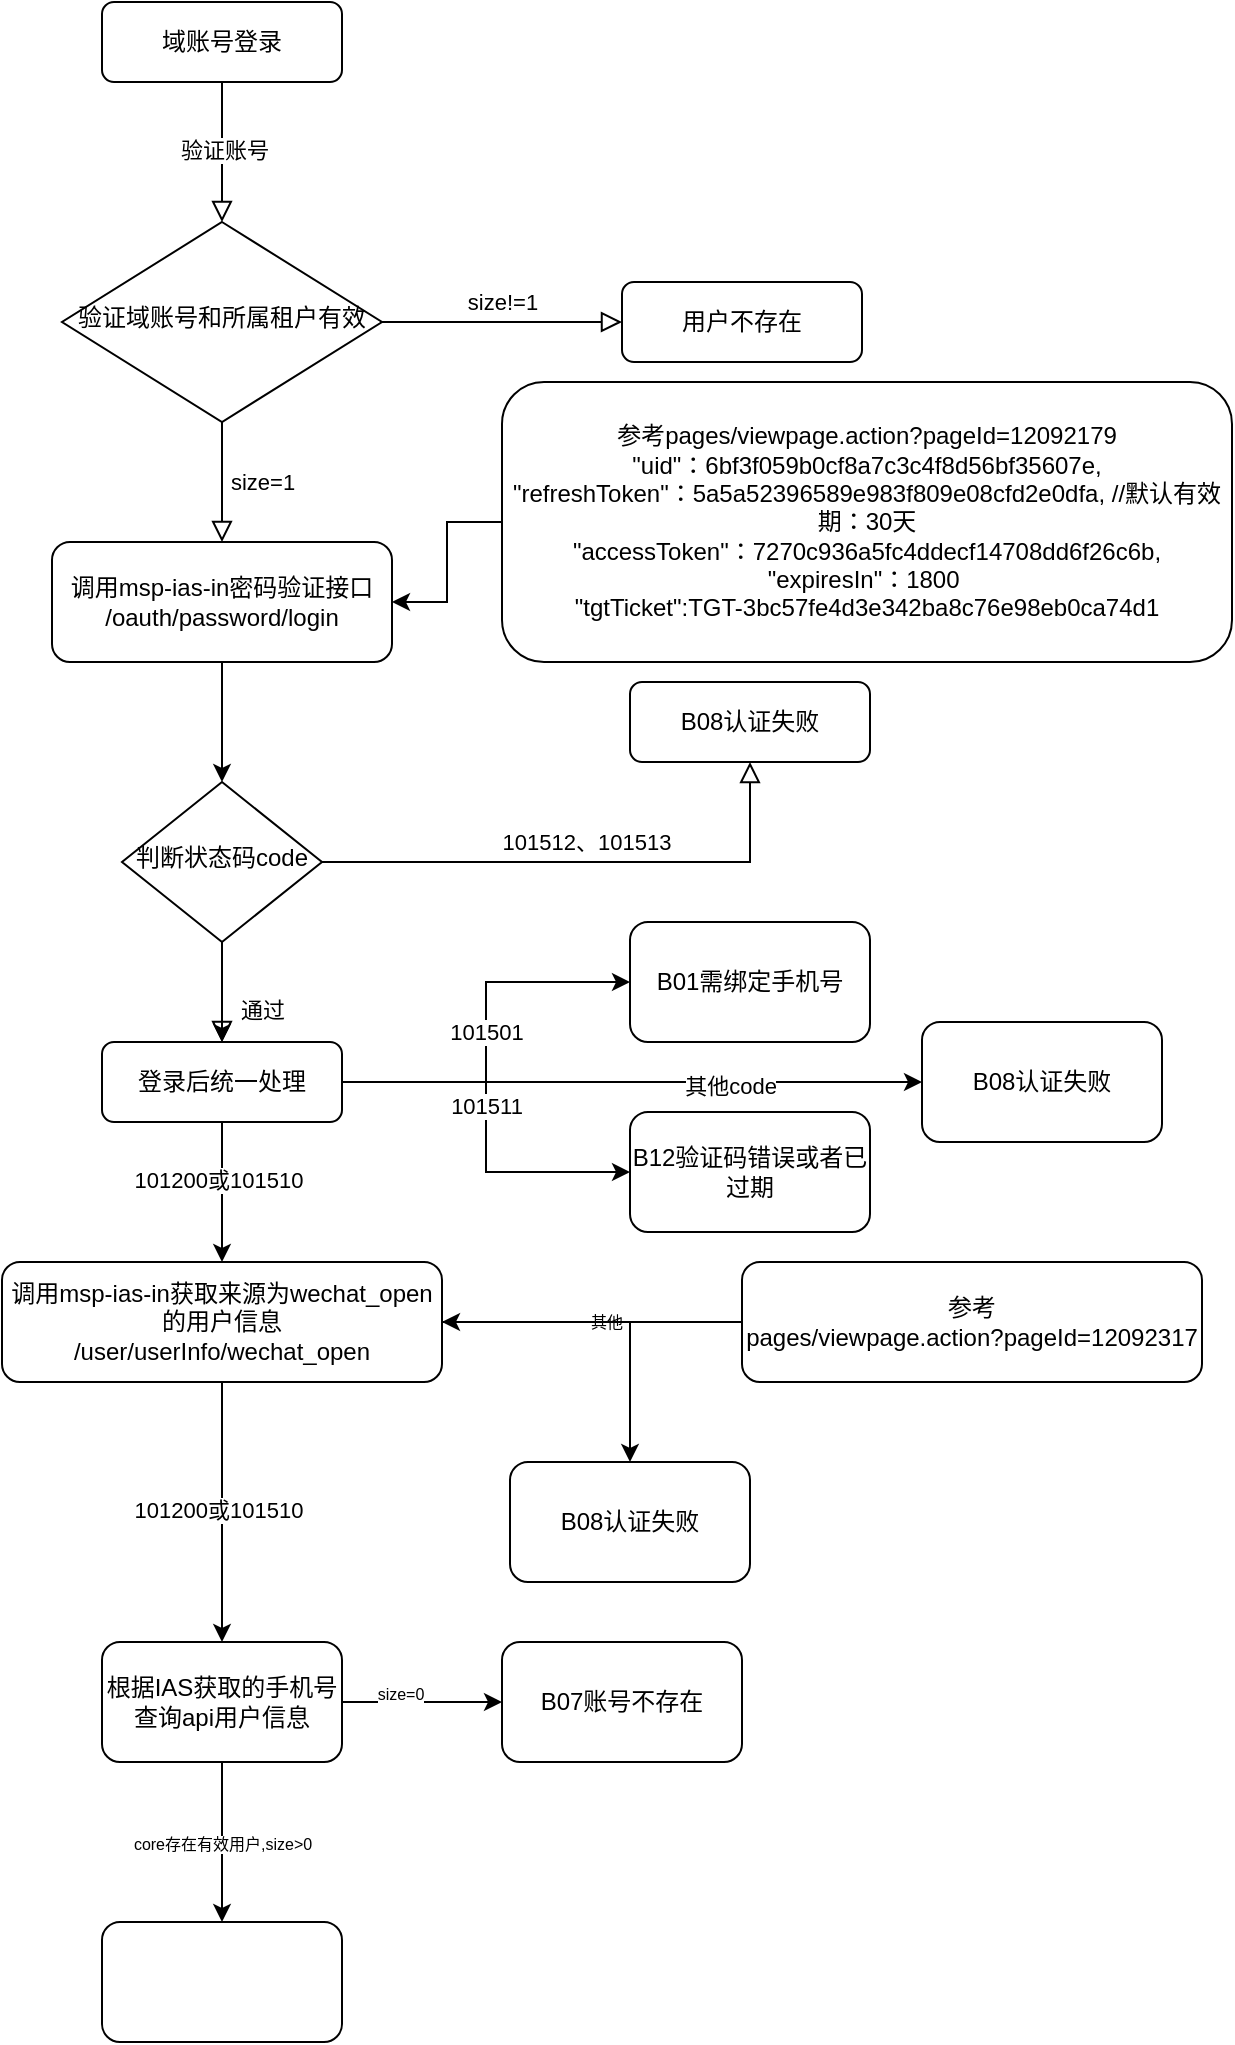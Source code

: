 <mxfile version="20.2.3" type="github">
  <diagram id="C5RBs43oDa-KdzZeNtuy" name="域账号登录流程">
    <mxGraphModel dx="1186" dy="739" grid="1" gridSize="10" guides="1" tooltips="1" connect="1" arrows="1" fold="1" page="1" pageScale="1" pageWidth="827" pageHeight="1169" math="0" shadow="0">
      <root>
        <mxCell id="WIyWlLk6GJQsqaUBKTNV-0" />
        <mxCell id="WIyWlLk6GJQsqaUBKTNV-1" parent="WIyWlLk6GJQsqaUBKTNV-0" />
        <mxCell id="WIyWlLk6GJQsqaUBKTNV-2" value="" style="rounded=0;html=1;jettySize=auto;orthogonalLoop=1;fontSize=11;endArrow=block;endFill=0;endSize=8;strokeWidth=1;shadow=0;labelBackgroundColor=none;edgeStyle=orthogonalEdgeStyle;" parent="WIyWlLk6GJQsqaUBKTNV-1" source="WIyWlLk6GJQsqaUBKTNV-3" target="WIyWlLk6GJQsqaUBKTNV-6" edge="1">
          <mxGeometry relative="1" as="geometry" />
        </mxCell>
        <mxCell id="Pwr3lfbOpaO_ZtEorQ9C-0" value="验证账号" style="edgeLabel;html=1;align=center;verticalAlign=middle;resizable=0;points=[];" vertex="1" connectable="0" parent="WIyWlLk6GJQsqaUBKTNV-2">
          <mxGeometry x="-0.029" y="1" relative="1" as="geometry">
            <mxPoint as="offset" />
          </mxGeometry>
        </mxCell>
        <mxCell id="WIyWlLk6GJQsqaUBKTNV-3" value="域账号登录" style="rounded=1;whiteSpace=wrap;html=1;fontSize=12;glass=0;strokeWidth=1;shadow=0;" parent="WIyWlLk6GJQsqaUBKTNV-1" vertex="1">
          <mxGeometry x="150" y="30" width="120" height="40" as="geometry" />
        </mxCell>
        <mxCell id="WIyWlLk6GJQsqaUBKTNV-4" value="size=1" style="rounded=0;html=1;jettySize=auto;orthogonalLoop=1;fontSize=11;endArrow=block;endFill=0;endSize=8;strokeWidth=1;shadow=0;labelBackgroundColor=none;edgeStyle=orthogonalEdgeStyle;entryX=0.5;entryY=0;entryDx=0;entryDy=0;" parent="WIyWlLk6GJQsqaUBKTNV-1" source="WIyWlLk6GJQsqaUBKTNV-6" target="Pwr3lfbOpaO_ZtEorQ9C-2" edge="1">
          <mxGeometry y="20" relative="1" as="geometry">
            <mxPoint as="offset" />
            <mxPoint x="200" y="340" as="targetPoint" />
          </mxGeometry>
        </mxCell>
        <mxCell id="WIyWlLk6GJQsqaUBKTNV-5" value="size!=1" style="edgeStyle=orthogonalEdgeStyle;rounded=0;html=1;jettySize=auto;orthogonalLoop=1;fontSize=11;endArrow=block;endFill=0;endSize=8;strokeWidth=1;shadow=0;labelBackgroundColor=none;" parent="WIyWlLk6GJQsqaUBKTNV-1" source="WIyWlLk6GJQsqaUBKTNV-6" target="WIyWlLk6GJQsqaUBKTNV-7" edge="1">
          <mxGeometry y="10" relative="1" as="geometry">
            <mxPoint as="offset" />
          </mxGeometry>
        </mxCell>
        <mxCell id="WIyWlLk6GJQsqaUBKTNV-6" value="验证域账号和所属租户有效" style="rhombus;whiteSpace=wrap;html=1;shadow=0;fontFamily=Helvetica;fontSize=12;align=center;strokeWidth=1;spacing=6;spacingTop=-4;" parent="WIyWlLk6GJQsqaUBKTNV-1" vertex="1">
          <mxGeometry x="130" y="140" width="160" height="100" as="geometry" />
        </mxCell>
        <mxCell id="WIyWlLk6GJQsqaUBKTNV-7" value="用户不存在" style="rounded=1;whiteSpace=wrap;html=1;fontSize=12;glass=0;strokeWidth=1;shadow=0;" parent="WIyWlLk6GJQsqaUBKTNV-1" vertex="1">
          <mxGeometry x="410" y="170" width="120" height="40" as="geometry" />
        </mxCell>
        <mxCell id="WIyWlLk6GJQsqaUBKTNV-8" value="通过" style="rounded=0;html=1;jettySize=auto;orthogonalLoop=1;fontSize=11;endArrow=block;endFill=0;endSize=8;strokeWidth=1;shadow=0;labelBackgroundColor=none;edgeStyle=orthogonalEdgeStyle;" parent="WIyWlLk6GJQsqaUBKTNV-1" source="WIyWlLk6GJQsqaUBKTNV-10" target="WIyWlLk6GJQsqaUBKTNV-11" edge="1">
          <mxGeometry x="0.333" y="20" relative="1" as="geometry">
            <mxPoint as="offset" />
          </mxGeometry>
        </mxCell>
        <mxCell id="WIyWlLk6GJQsqaUBKTNV-9" value="101512、101513" style="edgeStyle=orthogonalEdgeStyle;rounded=0;html=1;jettySize=auto;orthogonalLoop=1;fontSize=11;endArrow=block;endFill=0;endSize=8;strokeWidth=1;shadow=0;labelBackgroundColor=none;" parent="WIyWlLk6GJQsqaUBKTNV-1" source="WIyWlLk6GJQsqaUBKTNV-10" target="WIyWlLk6GJQsqaUBKTNV-12" edge="1">
          <mxGeometry y="10" relative="1" as="geometry">
            <mxPoint as="offset" />
          </mxGeometry>
        </mxCell>
        <mxCell id="4ldWUYvqaVlXKZqbolRm-0" value="" style="edgeStyle=orthogonalEdgeStyle;rounded=0;orthogonalLoop=1;jettySize=auto;html=1;" parent="WIyWlLk6GJQsqaUBKTNV-1" source="WIyWlLk6GJQsqaUBKTNV-10" target="WIyWlLk6GJQsqaUBKTNV-11" edge="1">
          <mxGeometry relative="1" as="geometry" />
        </mxCell>
        <mxCell id="WIyWlLk6GJQsqaUBKTNV-10" value="判断状态码code" style="rhombus;whiteSpace=wrap;html=1;shadow=0;fontFamily=Helvetica;fontSize=12;align=center;strokeWidth=1;spacing=6;spacingTop=-4;" parent="WIyWlLk6GJQsqaUBKTNV-1" vertex="1">
          <mxGeometry x="160" y="420" width="100" height="80" as="geometry" />
        </mxCell>
        <mxCell id="Pwr3lfbOpaO_ZtEorQ9C-6" value="101501" style="edgeStyle=orthogonalEdgeStyle;rounded=0;orthogonalLoop=1;jettySize=auto;html=1;" edge="1" parent="WIyWlLk6GJQsqaUBKTNV-1" source="WIyWlLk6GJQsqaUBKTNV-11" target="Pwr3lfbOpaO_ZtEorQ9C-5">
          <mxGeometry relative="1" as="geometry" />
        </mxCell>
        <mxCell id="Pwr3lfbOpaO_ZtEorQ9C-8" value="" style="edgeStyle=orthogonalEdgeStyle;rounded=0;orthogonalLoop=1;jettySize=auto;html=1;" edge="1" parent="WIyWlLk6GJQsqaUBKTNV-1" source="WIyWlLk6GJQsqaUBKTNV-11" target="Pwr3lfbOpaO_ZtEorQ9C-7">
          <mxGeometry relative="1" as="geometry" />
        </mxCell>
        <mxCell id="Pwr3lfbOpaO_ZtEorQ9C-9" value="101511" style="edgeLabel;html=1;align=center;verticalAlign=middle;resizable=0;points=[];" vertex="1" connectable="0" parent="Pwr3lfbOpaO_ZtEorQ9C-8">
          <mxGeometry x="-0.114" relative="1" as="geometry">
            <mxPoint as="offset" />
          </mxGeometry>
        </mxCell>
        <mxCell id="Pwr3lfbOpaO_ZtEorQ9C-11" value="" style="edgeStyle=orthogonalEdgeStyle;rounded=0;orthogonalLoop=1;jettySize=auto;html=1;" edge="1" parent="WIyWlLk6GJQsqaUBKTNV-1" source="WIyWlLk6GJQsqaUBKTNV-11" target="Pwr3lfbOpaO_ZtEorQ9C-10">
          <mxGeometry relative="1" as="geometry" />
        </mxCell>
        <mxCell id="Pwr3lfbOpaO_ZtEorQ9C-15" value="101200或101510" style="edgeLabel;html=1;align=center;verticalAlign=middle;resizable=0;points=[];" vertex="1" connectable="0" parent="Pwr3lfbOpaO_ZtEorQ9C-11">
          <mxGeometry x="-0.186" y="-2" relative="1" as="geometry">
            <mxPoint as="offset" />
          </mxGeometry>
        </mxCell>
        <mxCell id="Pwr3lfbOpaO_ZtEorQ9C-13" value="" style="edgeStyle=orthogonalEdgeStyle;rounded=0;orthogonalLoop=1;jettySize=auto;html=1;" edge="1" parent="WIyWlLk6GJQsqaUBKTNV-1" source="WIyWlLk6GJQsqaUBKTNV-11" target="Pwr3lfbOpaO_ZtEorQ9C-12">
          <mxGeometry relative="1" as="geometry" />
        </mxCell>
        <mxCell id="Pwr3lfbOpaO_ZtEorQ9C-14" value="其他code" style="edgeLabel;html=1;align=center;verticalAlign=middle;resizable=0;points=[];" vertex="1" connectable="0" parent="Pwr3lfbOpaO_ZtEorQ9C-13">
          <mxGeometry x="0.338" y="-1" relative="1" as="geometry">
            <mxPoint y="1" as="offset" />
          </mxGeometry>
        </mxCell>
        <mxCell id="WIyWlLk6GJQsqaUBKTNV-11" value="登录后统一处理" style="rounded=1;whiteSpace=wrap;html=1;fontSize=12;glass=0;strokeWidth=1;shadow=0;" parent="WIyWlLk6GJQsqaUBKTNV-1" vertex="1">
          <mxGeometry x="150" y="550" width="120" height="40" as="geometry" />
        </mxCell>
        <mxCell id="WIyWlLk6GJQsqaUBKTNV-12" value="B08认证失败" style="rounded=1;whiteSpace=wrap;html=1;fontSize=12;glass=0;strokeWidth=1;shadow=0;" parent="WIyWlLk6GJQsqaUBKTNV-1" vertex="1">
          <mxGeometry x="414" y="370" width="120" height="40" as="geometry" />
        </mxCell>
        <mxCell id="Pwr3lfbOpaO_ZtEorQ9C-3" value="" style="edgeStyle=orthogonalEdgeStyle;rounded=0;orthogonalLoop=1;jettySize=auto;html=1;" edge="1" parent="WIyWlLk6GJQsqaUBKTNV-1" source="Pwr3lfbOpaO_ZtEorQ9C-2" target="WIyWlLk6GJQsqaUBKTNV-10">
          <mxGeometry relative="1" as="geometry" />
        </mxCell>
        <mxCell id="Pwr3lfbOpaO_ZtEorQ9C-2" value="调用msp-ias-in密码验证接口&lt;br&gt;/oauth/password/login" style="rounded=1;whiteSpace=wrap;html=1;" vertex="1" parent="WIyWlLk6GJQsqaUBKTNV-1">
          <mxGeometry x="125" y="300" width="170" height="60" as="geometry" />
        </mxCell>
        <mxCell id="Pwr3lfbOpaO_ZtEorQ9C-5" value="B01需绑定手机号" style="whiteSpace=wrap;html=1;rounded=1;glass=0;strokeWidth=1;shadow=0;" vertex="1" parent="WIyWlLk6GJQsqaUBKTNV-1">
          <mxGeometry x="414" y="490" width="120" height="60" as="geometry" />
        </mxCell>
        <mxCell id="Pwr3lfbOpaO_ZtEorQ9C-7" value="B12验证码错误或者已过期" style="whiteSpace=wrap;html=1;rounded=1;glass=0;strokeWidth=1;shadow=0;" vertex="1" parent="WIyWlLk6GJQsqaUBKTNV-1">
          <mxGeometry x="414" y="585" width="120" height="60" as="geometry" />
        </mxCell>
        <mxCell id="Pwr3lfbOpaO_ZtEorQ9C-24" value="" style="edgeStyle=orthogonalEdgeStyle;rounded=0;orthogonalLoop=1;jettySize=auto;html=1;fontSize=8;" edge="1" parent="WIyWlLk6GJQsqaUBKTNV-1" source="Pwr3lfbOpaO_ZtEorQ9C-10" target="Pwr3lfbOpaO_ZtEorQ9C-23">
          <mxGeometry relative="1" as="geometry" />
        </mxCell>
        <mxCell id="Pwr3lfbOpaO_ZtEorQ9C-25" value="&lt;span style=&quot;font-size: 11px;&quot;&gt;101200或101510&lt;/span&gt;" style="edgeLabel;html=1;align=center;verticalAlign=middle;resizable=0;points=[];fontSize=8;" vertex="1" connectable="0" parent="Pwr3lfbOpaO_ZtEorQ9C-24">
          <mxGeometry x="-0.025" y="-2" relative="1" as="geometry">
            <mxPoint as="offset" />
          </mxGeometry>
        </mxCell>
        <mxCell id="Pwr3lfbOpaO_ZtEorQ9C-27" value="其他" style="edgeStyle=orthogonalEdgeStyle;rounded=0;orthogonalLoop=1;jettySize=auto;html=1;fontSize=8;" edge="1" parent="WIyWlLk6GJQsqaUBKTNV-1" source="Pwr3lfbOpaO_ZtEorQ9C-10" target="Pwr3lfbOpaO_ZtEorQ9C-26">
          <mxGeometry relative="1" as="geometry" />
        </mxCell>
        <mxCell id="Pwr3lfbOpaO_ZtEorQ9C-10" value="调用msp-ias-in获取来源为wechat_open的用户信息&lt;br&gt;/user/userInfo/wechat_open" style="whiteSpace=wrap;html=1;rounded=1;glass=0;strokeWidth=1;shadow=0;" vertex="1" parent="WIyWlLk6GJQsqaUBKTNV-1">
          <mxGeometry x="100" y="660" width="220" height="60" as="geometry" />
        </mxCell>
        <mxCell id="Pwr3lfbOpaO_ZtEorQ9C-12" value="B08认证失败" style="whiteSpace=wrap;html=1;rounded=1;glass=0;strokeWidth=1;shadow=0;" vertex="1" parent="WIyWlLk6GJQsqaUBKTNV-1">
          <mxGeometry x="560" y="540" width="120" height="60" as="geometry" />
        </mxCell>
        <mxCell id="Pwr3lfbOpaO_ZtEorQ9C-19" style="edgeStyle=orthogonalEdgeStyle;rounded=0;orthogonalLoop=1;jettySize=auto;html=1;entryX=1;entryY=0.5;entryDx=0;entryDy=0;fontSize=8;" edge="1" parent="WIyWlLk6GJQsqaUBKTNV-1" source="Pwr3lfbOpaO_ZtEorQ9C-16" target="Pwr3lfbOpaO_ZtEorQ9C-2">
          <mxGeometry relative="1" as="geometry" />
        </mxCell>
        <mxCell id="Pwr3lfbOpaO_ZtEorQ9C-16" value="&lt;div&gt;参考pages/viewpage.action?pageId=12092179&lt;/div&gt;&lt;div&gt;&quot;uid&quot;：6bf3f059b0cf8a7c3c4f8d56bf35607e,&lt;/div&gt;&lt;div&gt;&quot;refreshToken&quot;：5a5a52396589e983f809e08cfd2e0dfa, //默认有效期：30天&lt;/div&gt;&lt;div&gt;&quot;accessToken&quot;：7270c936a5fc4ddecf14708dd6f26c6b,&lt;/div&gt;&lt;div&gt;&quot;expiresIn&quot;：1800&amp;nbsp;&lt;/div&gt;&lt;div&gt;&quot;tgtTicket&quot;:TGT-3bc57fe4d3e342ba8c76e98eb0ca74d1&lt;/div&gt;" style="rounded=1;whiteSpace=wrap;html=1;" vertex="1" parent="WIyWlLk6GJQsqaUBKTNV-1">
          <mxGeometry x="350" y="220" width="365" height="140" as="geometry" />
        </mxCell>
        <mxCell id="Pwr3lfbOpaO_ZtEorQ9C-22" value="" style="edgeStyle=orthogonalEdgeStyle;rounded=0;orthogonalLoop=1;jettySize=auto;html=1;fontSize=8;" edge="1" parent="WIyWlLk6GJQsqaUBKTNV-1" source="Pwr3lfbOpaO_ZtEorQ9C-20" target="Pwr3lfbOpaO_ZtEorQ9C-10">
          <mxGeometry relative="1" as="geometry" />
        </mxCell>
        <mxCell id="Pwr3lfbOpaO_ZtEorQ9C-20" value="参考&lt;br&gt;pages/viewpage.action?pageId=12092317" style="whiteSpace=wrap;html=1;rounded=1;glass=0;strokeWidth=1;shadow=0;" vertex="1" parent="WIyWlLk6GJQsqaUBKTNV-1">
          <mxGeometry x="470" y="660" width="230" height="60" as="geometry" />
        </mxCell>
        <mxCell id="Pwr3lfbOpaO_ZtEorQ9C-29" value="" style="edgeStyle=orthogonalEdgeStyle;rounded=0;orthogonalLoop=1;jettySize=auto;html=1;fontSize=8;" edge="1" parent="WIyWlLk6GJQsqaUBKTNV-1" source="Pwr3lfbOpaO_ZtEorQ9C-23" target="Pwr3lfbOpaO_ZtEorQ9C-28">
          <mxGeometry relative="1" as="geometry" />
        </mxCell>
        <mxCell id="Pwr3lfbOpaO_ZtEorQ9C-30" value="size=0" style="edgeLabel;html=1;align=center;verticalAlign=middle;resizable=0;points=[];fontSize=8;" vertex="1" connectable="0" parent="Pwr3lfbOpaO_ZtEorQ9C-29">
          <mxGeometry x="-0.275" y="5" relative="1" as="geometry">
            <mxPoint y="1" as="offset" />
          </mxGeometry>
        </mxCell>
        <mxCell id="Pwr3lfbOpaO_ZtEorQ9C-34" value="" style="edgeStyle=orthogonalEdgeStyle;rounded=0;orthogonalLoop=1;jettySize=auto;html=1;fontSize=8;" edge="1" parent="WIyWlLk6GJQsqaUBKTNV-1" source="Pwr3lfbOpaO_ZtEorQ9C-23" target="Pwr3lfbOpaO_ZtEorQ9C-33">
          <mxGeometry relative="1" as="geometry" />
        </mxCell>
        <mxCell id="Pwr3lfbOpaO_ZtEorQ9C-35" value="core存在有效用户,size&amp;gt;0" style="edgeLabel;html=1;align=center;verticalAlign=middle;resizable=0;points=[];fontSize=8;" vertex="1" connectable="0" parent="Pwr3lfbOpaO_ZtEorQ9C-34">
          <mxGeometry x="0.013" relative="1" as="geometry">
            <mxPoint as="offset" />
          </mxGeometry>
        </mxCell>
        <mxCell id="Pwr3lfbOpaO_ZtEorQ9C-23" value="根据IAS获取的手机号&lt;br&gt;查询api用户信息" style="whiteSpace=wrap;html=1;rounded=1;glass=0;strokeWidth=1;shadow=0;" vertex="1" parent="WIyWlLk6GJQsqaUBKTNV-1">
          <mxGeometry x="150" y="850" width="120" height="60" as="geometry" />
        </mxCell>
        <mxCell id="Pwr3lfbOpaO_ZtEorQ9C-26" value="B08认证失败" style="whiteSpace=wrap;html=1;rounded=1;glass=0;strokeWidth=1;shadow=0;" vertex="1" parent="WIyWlLk6GJQsqaUBKTNV-1">
          <mxGeometry x="354" y="760" width="120" height="60" as="geometry" />
        </mxCell>
        <mxCell id="Pwr3lfbOpaO_ZtEorQ9C-28" value="B07账号不存在" style="whiteSpace=wrap;html=1;rounded=1;glass=0;strokeWidth=1;shadow=0;" vertex="1" parent="WIyWlLk6GJQsqaUBKTNV-1">
          <mxGeometry x="350" y="850" width="120" height="60" as="geometry" />
        </mxCell>
        <mxCell id="Pwr3lfbOpaO_ZtEorQ9C-33" value="" style="whiteSpace=wrap;html=1;rounded=1;glass=0;strokeWidth=1;shadow=0;" vertex="1" parent="WIyWlLk6GJQsqaUBKTNV-1">
          <mxGeometry x="150" y="990" width="120" height="60" as="geometry" />
        </mxCell>
      </root>
    </mxGraphModel>
  </diagram>
</mxfile>
